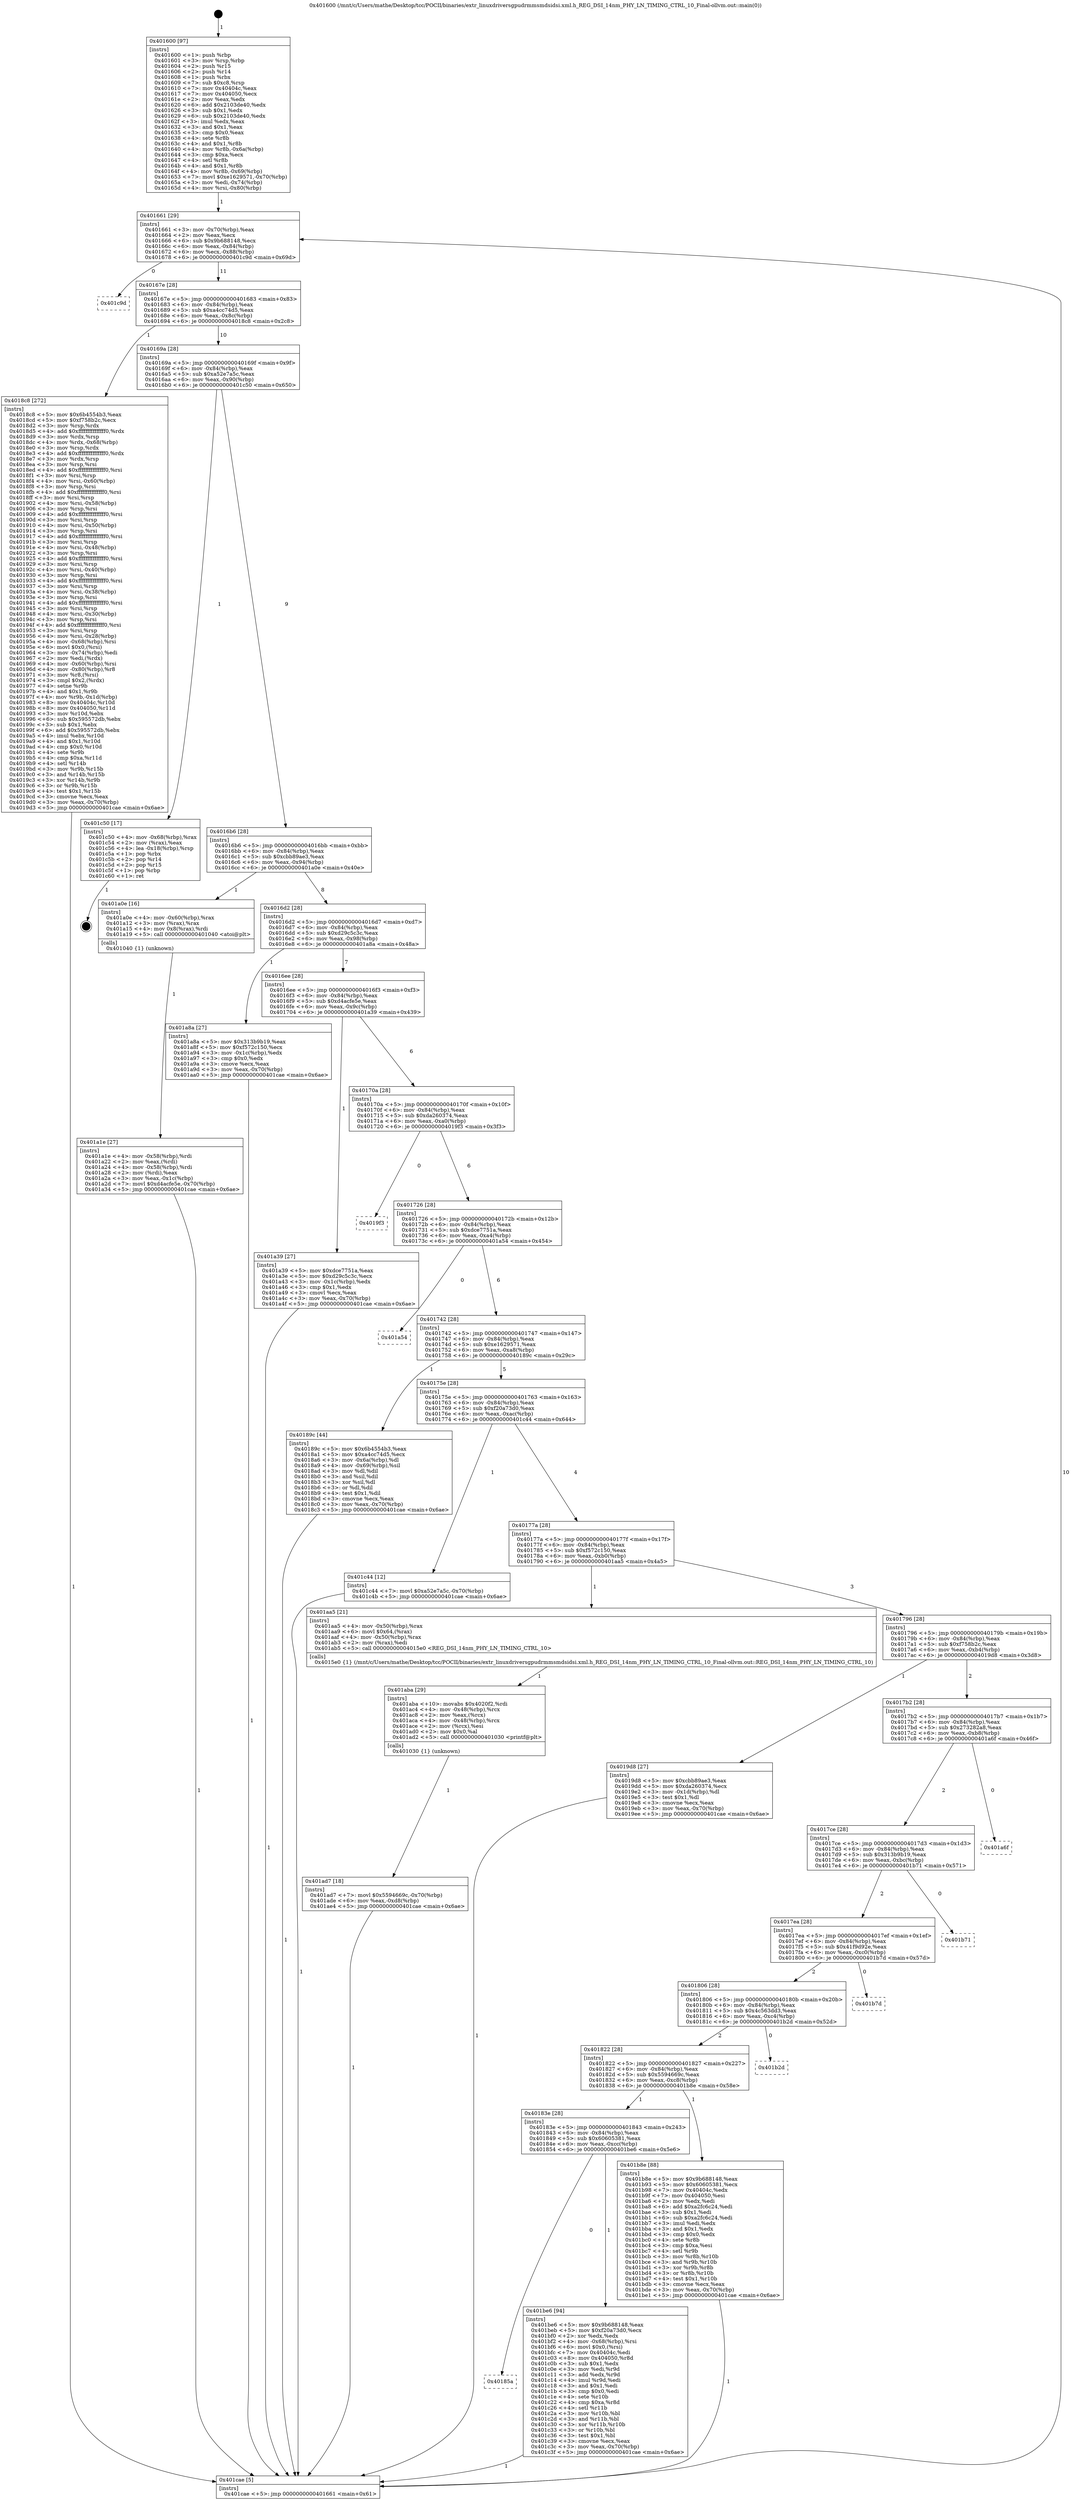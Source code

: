 digraph "0x401600" {
  label = "0x401600 (/mnt/c/Users/mathe/Desktop/tcc/POCII/binaries/extr_linuxdriversgpudrmmsmdsidsi.xml.h_REG_DSI_14nm_PHY_LN_TIMING_CTRL_10_Final-ollvm.out::main(0))"
  labelloc = "t"
  node[shape=record]

  Entry [label="",width=0.3,height=0.3,shape=circle,fillcolor=black,style=filled]
  "0x401661" [label="{
     0x401661 [29]\l
     | [instrs]\l
     &nbsp;&nbsp;0x401661 \<+3\>: mov -0x70(%rbp),%eax\l
     &nbsp;&nbsp;0x401664 \<+2\>: mov %eax,%ecx\l
     &nbsp;&nbsp;0x401666 \<+6\>: sub $0x9b688148,%ecx\l
     &nbsp;&nbsp;0x40166c \<+6\>: mov %eax,-0x84(%rbp)\l
     &nbsp;&nbsp;0x401672 \<+6\>: mov %ecx,-0x88(%rbp)\l
     &nbsp;&nbsp;0x401678 \<+6\>: je 0000000000401c9d \<main+0x69d\>\l
  }"]
  "0x401c9d" [label="{
     0x401c9d\l
  }", style=dashed]
  "0x40167e" [label="{
     0x40167e [28]\l
     | [instrs]\l
     &nbsp;&nbsp;0x40167e \<+5\>: jmp 0000000000401683 \<main+0x83\>\l
     &nbsp;&nbsp;0x401683 \<+6\>: mov -0x84(%rbp),%eax\l
     &nbsp;&nbsp;0x401689 \<+5\>: sub $0xa4cc74d5,%eax\l
     &nbsp;&nbsp;0x40168e \<+6\>: mov %eax,-0x8c(%rbp)\l
     &nbsp;&nbsp;0x401694 \<+6\>: je 00000000004018c8 \<main+0x2c8\>\l
  }"]
  Exit [label="",width=0.3,height=0.3,shape=circle,fillcolor=black,style=filled,peripheries=2]
  "0x4018c8" [label="{
     0x4018c8 [272]\l
     | [instrs]\l
     &nbsp;&nbsp;0x4018c8 \<+5\>: mov $0x6b4554b3,%eax\l
     &nbsp;&nbsp;0x4018cd \<+5\>: mov $0xf758b2c,%ecx\l
     &nbsp;&nbsp;0x4018d2 \<+3\>: mov %rsp,%rdx\l
     &nbsp;&nbsp;0x4018d5 \<+4\>: add $0xfffffffffffffff0,%rdx\l
     &nbsp;&nbsp;0x4018d9 \<+3\>: mov %rdx,%rsp\l
     &nbsp;&nbsp;0x4018dc \<+4\>: mov %rdx,-0x68(%rbp)\l
     &nbsp;&nbsp;0x4018e0 \<+3\>: mov %rsp,%rdx\l
     &nbsp;&nbsp;0x4018e3 \<+4\>: add $0xfffffffffffffff0,%rdx\l
     &nbsp;&nbsp;0x4018e7 \<+3\>: mov %rdx,%rsp\l
     &nbsp;&nbsp;0x4018ea \<+3\>: mov %rsp,%rsi\l
     &nbsp;&nbsp;0x4018ed \<+4\>: add $0xfffffffffffffff0,%rsi\l
     &nbsp;&nbsp;0x4018f1 \<+3\>: mov %rsi,%rsp\l
     &nbsp;&nbsp;0x4018f4 \<+4\>: mov %rsi,-0x60(%rbp)\l
     &nbsp;&nbsp;0x4018f8 \<+3\>: mov %rsp,%rsi\l
     &nbsp;&nbsp;0x4018fb \<+4\>: add $0xfffffffffffffff0,%rsi\l
     &nbsp;&nbsp;0x4018ff \<+3\>: mov %rsi,%rsp\l
     &nbsp;&nbsp;0x401902 \<+4\>: mov %rsi,-0x58(%rbp)\l
     &nbsp;&nbsp;0x401906 \<+3\>: mov %rsp,%rsi\l
     &nbsp;&nbsp;0x401909 \<+4\>: add $0xfffffffffffffff0,%rsi\l
     &nbsp;&nbsp;0x40190d \<+3\>: mov %rsi,%rsp\l
     &nbsp;&nbsp;0x401910 \<+4\>: mov %rsi,-0x50(%rbp)\l
     &nbsp;&nbsp;0x401914 \<+3\>: mov %rsp,%rsi\l
     &nbsp;&nbsp;0x401917 \<+4\>: add $0xfffffffffffffff0,%rsi\l
     &nbsp;&nbsp;0x40191b \<+3\>: mov %rsi,%rsp\l
     &nbsp;&nbsp;0x40191e \<+4\>: mov %rsi,-0x48(%rbp)\l
     &nbsp;&nbsp;0x401922 \<+3\>: mov %rsp,%rsi\l
     &nbsp;&nbsp;0x401925 \<+4\>: add $0xfffffffffffffff0,%rsi\l
     &nbsp;&nbsp;0x401929 \<+3\>: mov %rsi,%rsp\l
     &nbsp;&nbsp;0x40192c \<+4\>: mov %rsi,-0x40(%rbp)\l
     &nbsp;&nbsp;0x401930 \<+3\>: mov %rsp,%rsi\l
     &nbsp;&nbsp;0x401933 \<+4\>: add $0xfffffffffffffff0,%rsi\l
     &nbsp;&nbsp;0x401937 \<+3\>: mov %rsi,%rsp\l
     &nbsp;&nbsp;0x40193a \<+4\>: mov %rsi,-0x38(%rbp)\l
     &nbsp;&nbsp;0x40193e \<+3\>: mov %rsp,%rsi\l
     &nbsp;&nbsp;0x401941 \<+4\>: add $0xfffffffffffffff0,%rsi\l
     &nbsp;&nbsp;0x401945 \<+3\>: mov %rsi,%rsp\l
     &nbsp;&nbsp;0x401948 \<+4\>: mov %rsi,-0x30(%rbp)\l
     &nbsp;&nbsp;0x40194c \<+3\>: mov %rsp,%rsi\l
     &nbsp;&nbsp;0x40194f \<+4\>: add $0xfffffffffffffff0,%rsi\l
     &nbsp;&nbsp;0x401953 \<+3\>: mov %rsi,%rsp\l
     &nbsp;&nbsp;0x401956 \<+4\>: mov %rsi,-0x28(%rbp)\l
     &nbsp;&nbsp;0x40195a \<+4\>: mov -0x68(%rbp),%rsi\l
     &nbsp;&nbsp;0x40195e \<+6\>: movl $0x0,(%rsi)\l
     &nbsp;&nbsp;0x401964 \<+3\>: mov -0x74(%rbp),%edi\l
     &nbsp;&nbsp;0x401967 \<+2\>: mov %edi,(%rdx)\l
     &nbsp;&nbsp;0x401969 \<+4\>: mov -0x60(%rbp),%rsi\l
     &nbsp;&nbsp;0x40196d \<+4\>: mov -0x80(%rbp),%r8\l
     &nbsp;&nbsp;0x401971 \<+3\>: mov %r8,(%rsi)\l
     &nbsp;&nbsp;0x401974 \<+3\>: cmpl $0x2,(%rdx)\l
     &nbsp;&nbsp;0x401977 \<+4\>: setne %r9b\l
     &nbsp;&nbsp;0x40197b \<+4\>: and $0x1,%r9b\l
     &nbsp;&nbsp;0x40197f \<+4\>: mov %r9b,-0x1d(%rbp)\l
     &nbsp;&nbsp;0x401983 \<+8\>: mov 0x40404c,%r10d\l
     &nbsp;&nbsp;0x40198b \<+8\>: mov 0x404050,%r11d\l
     &nbsp;&nbsp;0x401993 \<+3\>: mov %r10d,%ebx\l
     &nbsp;&nbsp;0x401996 \<+6\>: sub $0x595572db,%ebx\l
     &nbsp;&nbsp;0x40199c \<+3\>: sub $0x1,%ebx\l
     &nbsp;&nbsp;0x40199f \<+6\>: add $0x595572db,%ebx\l
     &nbsp;&nbsp;0x4019a5 \<+4\>: imul %ebx,%r10d\l
     &nbsp;&nbsp;0x4019a9 \<+4\>: and $0x1,%r10d\l
     &nbsp;&nbsp;0x4019ad \<+4\>: cmp $0x0,%r10d\l
     &nbsp;&nbsp;0x4019b1 \<+4\>: sete %r9b\l
     &nbsp;&nbsp;0x4019b5 \<+4\>: cmp $0xa,%r11d\l
     &nbsp;&nbsp;0x4019b9 \<+4\>: setl %r14b\l
     &nbsp;&nbsp;0x4019bd \<+3\>: mov %r9b,%r15b\l
     &nbsp;&nbsp;0x4019c0 \<+3\>: and %r14b,%r15b\l
     &nbsp;&nbsp;0x4019c3 \<+3\>: xor %r14b,%r9b\l
     &nbsp;&nbsp;0x4019c6 \<+3\>: or %r9b,%r15b\l
     &nbsp;&nbsp;0x4019c9 \<+4\>: test $0x1,%r15b\l
     &nbsp;&nbsp;0x4019cd \<+3\>: cmovne %ecx,%eax\l
     &nbsp;&nbsp;0x4019d0 \<+3\>: mov %eax,-0x70(%rbp)\l
     &nbsp;&nbsp;0x4019d3 \<+5\>: jmp 0000000000401cae \<main+0x6ae\>\l
  }"]
  "0x40169a" [label="{
     0x40169a [28]\l
     | [instrs]\l
     &nbsp;&nbsp;0x40169a \<+5\>: jmp 000000000040169f \<main+0x9f\>\l
     &nbsp;&nbsp;0x40169f \<+6\>: mov -0x84(%rbp),%eax\l
     &nbsp;&nbsp;0x4016a5 \<+5\>: sub $0xa52e7a5c,%eax\l
     &nbsp;&nbsp;0x4016aa \<+6\>: mov %eax,-0x90(%rbp)\l
     &nbsp;&nbsp;0x4016b0 \<+6\>: je 0000000000401c50 \<main+0x650\>\l
  }"]
  "0x40185a" [label="{
     0x40185a\l
  }", style=dashed]
  "0x401c50" [label="{
     0x401c50 [17]\l
     | [instrs]\l
     &nbsp;&nbsp;0x401c50 \<+4\>: mov -0x68(%rbp),%rax\l
     &nbsp;&nbsp;0x401c54 \<+2\>: mov (%rax),%eax\l
     &nbsp;&nbsp;0x401c56 \<+4\>: lea -0x18(%rbp),%rsp\l
     &nbsp;&nbsp;0x401c5a \<+1\>: pop %rbx\l
     &nbsp;&nbsp;0x401c5b \<+2\>: pop %r14\l
     &nbsp;&nbsp;0x401c5d \<+2\>: pop %r15\l
     &nbsp;&nbsp;0x401c5f \<+1\>: pop %rbp\l
     &nbsp;&nbsp;0x401c60 \<+1\>: ret\l
  }"]
  "0x4016b6" [label="{
     0x4016b6 [28]\l
     | [instrs]\l
     &nbsp;&nbsp;0x4016b6 \<+5\>: jmp 00000000004016bb \<main+0xbb\>\l
     &nbsp;&nbsp;0x4016bb \<+6\>: mov -0x84(%rbp),%eax\l
     &nbsp;&nbsp;0x4016c1 \<+5\>: sub $0xcbb89ae3,%eax\l
     &nbsp;&nbsp;0x4016c6 \<+6\>: mov %eax,-0x94(%rbp)\l
     &nbsp;&nbsp;0x4016cc \<+6\>: je 0000000000401a0e \<main+0x40e\>\l
  }"]
  "0x401be6" [label="{
     0x401be6 [94]\l
     | [instrs]\l
     &nbsp;&nbsp;0x401be6 \<+5\>: mov $0x9b688148,%eax\l
     &nbsp;&nbsp;0x401beb \<+5\>: mov $0xf20a73d0,%ecx\l
     &nbsp;&nbsp;0x401bf0 \<+2\>: xor %edx,%edx\l
     &nbsp;&nbsp;0x401bf2 \<+4\>: mov -0x68(%rbp),%rsi\l
     &nbsp;&nbsp;0x401bf6 \<+6\>: movl $0x0,(%rsi)\l
     &nbsp;&nbsp;0x401bfc \<+7\>: mov 0x40404c,%edi\l
     &nbsp;&nbsp;0x401c03 \<+8\>: mov 0x404050,%r8d\l
     &nbsp;&nbsp;0x401c0b \<+3\>: sub $0x1,%edx\l
     &nbsp;&nbsp;0x401c0e \<+3\>: mov %edi,%r9d\l
     &nbsp;&nbsp;0x401c11 \<+3\>: add %edx,%r9d\l
     &nbsp;&nbsp;0x401c14 \<+4\>: imul %r9d,%edi\l
     &nbsp;&nbsp;0x401c18 \<+3\>: and $0x1,%edi\l
     &nbsp;&nbsp;0x401c1b \<+3\>: cmp $0x0,%edi\l
     &nbsp;&nbsp;0x401c1e \<+4\>: sete %r10b\l
     &nbsp;&nbsp;0x401c22 \<+4\>: cmp $0xa,%r8d\l
     &nbsp;&nbsp;0x401c26 \<+4\>: setl %r11b\l
     &nbsp;&nbsp;0x401c2a \<+3\>: mov %r10b,%bl\l
     &nbsp;&nbsp;0x401c2d \<+3\>: and %r11b,%bl\l
     &nbsp;&nbsp;0x401c30 \<+3\>: xor %r11b,%r10b\l
     &nbsp;&nbsp;0x401c33 \<+3\>: or %r10b,%bl\l
     &nbsp;&nbsp;0x401c36 \<+3\>: test $0x1,%bl\l
     &nbsp;&nbsp;0x401c39 \<+3\>: cmovne %ecx,%eax\l
     &nbsp;&nbsp;0x401c3c \<+3\>: mov %eax,-0x70(%rbp)\l
     &nbsp;&nbsp;0x401c3f \<+5\>: jmp 0000000000401cae \<main+0x6ae\>\l
  }"]
  "0x401a0e" [label="{
     0x401a0e [16]\l
     | [instrs]\l
     &nbsp;&nbsp;0x401a0e \<+4\>: mov -0x60(%rbp),%rax\l
     &nbsp;&nbsp;0x401a12 \<+3\>: mov (%rax),%rax\l
     &nbsp;&nbsp;0x401a15 \<+4\>: mov 0x8(%rax),%rdi\l
     &nbsp;&nbsp;0x401a19 \<+5\>: call 0000000000401040 \<atoi@plt\>\l
     | [calls]\l
     &nbsp;&nbsp;0x401040 \{1\} (unknown)\l
  }"]
  "0x4016d2" [label="{
     0x4016d2 [28]\l
     | [instrs]\l
     &nbsp;&nbsp;0x4016d2 \<+5\>: jmp 00000000004016d7 \<main+0xd7\>\l
     &nbsp;&nbsp;0x4016d7 \<+6\>: mov -0x84(%rbp),%eax\l
     &nbsp;&nbsp;0x4016dd \<+5\>: sub $0xd29c5c3c,%eax\l
     &nbsp;&nbsp;0x4016e2 \<+6\>: mov %eax,-0x98(%rbp)\l
     &nbsp;&nbsp;0x4016e8 \<+6\>: je 0000000000401a8a \<main+0x48a\>\l
  }"]
  "0x40183e" [label="{
     0x40183e [28]\l
     | [instrs]\l
     &nbsp;&nbsp;0x40183e \<+5\>: jmp 0000000000401843 \<main+0x243\>\l
     &nbsp;&nbsp;0x401843 \<+6\>: mov -0x84(%rbp),%eax\l
     &nbsp;&nbsp;0x401849 \<+5\>: sub $0x60605381,%eax\l
     &nbsp;&nbsp;0x40184e \<+6\>: mov %eax,-0xcc(%rbp)\l
     &nbsp;&nbsp;0x401854 \<+6\>: je 0000000000401be6 \<main+0x5e6\>\l
  }"]
  "0x401a8a" [label="{
     0x401a8a [27]\l
     | [instrs]\l
     &nbsp;&nbsp;0x401a8a \<+5\>: mov $0x313b9b19,%eax\l
     &nbsp;&nbsp;0x401a8f \<+5\>: mov $0xf572c150,%ecx\l
     &nbsp;&nbsp;0x401a94 \<+3\>: mov -0x1c(%rbp),%edx\l
     &nbsp;&nbsp;0x401a97 \<+3\>: cmp $0x0,%edx\l
     &nbsp;&nbsp;0x401a9a \<+3\>: cmove %ecx,%eax\l
     &nbsp;&nbsp;0x401a9d \<+3\>: mov %eax,-0x70(%rbp)\l
     &nbsp;&nbsp;0x401aa0 \<+5\>: jmp 0000000000401cae \<main+0x6ae\>\l
  }"]
  "0x4016ee" [label="{
     0x4016ee [28]\l
     | [instrs]\l
     &nbsp;&nbsp;0x4016ee \<+5\>: jmp 00000000004016f3 \<main+0xf3\>\l
     &nbsp;&nbsp;0x4016f3 \<+6\>: mov -0x84(%rbp),%eax\l
     &nbsp;&nbsp;0x4016f9 \<+5\>: sub $0xd4acfe5e,%eax\l
     &nbsp;&nbsp;0x4016fe \<+6\>: mov %eax,-0x9c(%rbp)\l
     &nbsp;&nbsp;0x401704 \<+6\>: je 0000000000401a39 \<main+0x439\>\l
  }"]
  "0x401b8e" [label="{
     0x401b8e [88]\l
     | [instrs]\l
     &nbsp;&nbsp;0x401b8e \<+5\>: mov $0x9b688148,%eax\l
     &nbsp;&nbsp;0x401b93 \<+5\>: mov $0x60605381,%ecx\l
     &nbsp;&nbsp;0x401b98 \<+7\>: mov 0x40404c,%edx\l
     &nbsp;&nbsp;0x401b9f \<+7\>: mov 0x404050,%esi\l
     &nbsp;&nbsp;0x401ba6 \<+2\>: mov %edx,%edi\l
     &nbsp;&nbsp;0x401ba8 \<+6\>: add $0xa2fc6c24,%edi\l
     &nbsp;&nbsp;0x401bae \<+3\>: sub $0x1,%edi\l
     &nbsp;&nbsp;0x401bb1 \<+6\>: sub $0xa2fc6c24,%edi\l
     &nbsp;&nbsp;0x401bb7 \<+3\>: imul %edi,%edx\l
     &nbsp;&nbsp;0x401bba \<+3\>: and $0x1,%edx\l
     &nbsp;&nbsp;0x401bbd \<+3\>: cmp $0x0,%edx\l
     &nbsp;&nbsp;0x401bc0 \<+4\>: sete %r8b\l
     &nbsp;&nbsp;0x401bc4 \<+3\>: cmp $0xa,%esi\l
     &nbsp;&nbsp;0x401bc7 \<+4\>: setl %r9b\l
     &nbsp;&nbsp;0x401bcb \<+3\>: mov %r8b,%r10b\l
     &nbsp;&nbsp;0x401bce \<+3\>: and %r9b,%r10b\l
     &nbsp;&nbsp;0x401bd1 \<+3\>: xor %r9b,%r8b\l
     &nbsp;&nbsp;0x401bd4 \<+3\>: or %r8b,%r10b\l
     &nbsp;&nbsp;0x401bd7 \<+4\>: test $0x1,%r10b\l
     &nbsp;&nbsp;0x401bdb \<+3\>: cmovne %ecx,%eax\l
     &nbsp;&nbsp;0x401bde \<+3\>: mov %eax,-0x70(%rbp)\l
     &nbsp;&nbsp;0x401be1 \<+5\>: jmp 0000000000401cae \<main+0x6ae\>\l
  }"]
  "0x401a39" [label="{
     0x401a39 [27]\l
     | [instrs]\l
     &nbsp;&nbsp;0x401a39 \<+5\>: mov $0xdce7751a,%eax\l
     &nbsp;&nbsp;0x401a3e \<+5\>: mov $0xd29c5c3c,%ecx\l
     &nbsp;&nbsp;0x401a43 \<+3\>: mov -0x1c(%rbp),%edx\l
     &nbsp;&nbsp;0x401a46 \<+3\>: cmp $0x1,%edx\l
     &nbsp;&nbsp;0x401a49 \<+3\>: cmovl %ecx,%eax\l
     &nbsp;&nbsp;0x401a4c \<+3\>: mov %eax,-0x70(%rbp)\l
     &nbsp;&nbsp;0x401a4f \<+5\>: jmp 0000000000401cae \<main+0x6ae\>\l
  }"]
  "0x40170a" [label="{
     0x40170a [28]\l
     | [instrs]\l
     &nbsp;&nbsp;0x40170a \<+5\>: jmp 000000000040170f \<main+0x10f\>\l
     &nbsp;&nbsp;0x40170f \<+6\>: mov -0x84(%rbp),%eax\l
     &nbsp;&nbsp;0x401715 \<+5\>: sub $0xda260374,%eax\l
     &nbsp;&nbsp;0x40171a \<+6\>: mov %eax,-0xa0(%rbp)\l
     &nbsp;&nbsp;0x401720 \<+6\>: je 00000000004019f3 \<main+0x3f3\>\l
  }"]
  "0x401822" [label="{
     0x401822 [28]\l
     | [instrs]\l
     &nbsp;&nbsp;0x401822 \<+5\>: jmp 0000000000401827 \<main+0x227\>\l
     &nbsp;&nbsp;0x401827 \<+6\>: mov -0x84(%rbp),%eax\l
     &nbsp;&nbsp;0x40182d \<+5\>: sub $0x5594669c,%eax\l
     &nbsp;&nbsp;0x401832 \<+6\>: mov %eax,-0xc8(%rbp)\l
     &nbsp;&nbsp;0x401838 \<+6\>: je 0000000000401b8e \<main+0x58e\>\l
  }"]
  "0x4019f3" [label="{
     0x4019f3\l
  }", style=dashed]
  "0x401726" [label="{
     0x401726 [28]\l
     | [instrs]\l
     &nbsp;&nbsp;0x401726 \<+5\>: jmp 000000000040172b \<main+0x12b\>\l
     &nbsp;&nbsp;0x40172b \<+6\>: mov -0x84(%rbp),%eax\l
     &nbsp;&nbsp;0x401731 \<+5\>: sub $0xdce7751a,%eax\l
     &nbsp;&nbsp;0x401736 \<+6\>: mov %eax,-0xa4(%rbp)\l
     &nbsp;&nbsp;0x40173c \<+6\>: je 0000000000401a54 \<main+0x454\>\l
  }"]
  "0x401b2d" [label="{
     0x401b2d\l
  }", style=dashed]
  "0x401a54" [label="{
     0x401a54\l
  }", style=dashed]
  "0x401742" [label="{
     0x401742 [28]\l
     | [instrs]\l
     &nbsp;&nbsp;0x401742 \<+5\>: jmp 0000000000401747 \<main+0x147\>\l
     &nbsp;&nbsp;0x401747 \<+6\>: mov -0x84(%rbp),%eax\l
     &nbsp;&nbsp;0x40174d \<+5\>: sub $0xe1629571,%eax\l
     &nbsp;&nbsp;0x401752 \<+6\>: mov %eax,-0xa8(%rbp)\l
     &nbsp;&nbsp;0x401758 \<+6\>: je 000000000040189c \<main+0x29c\>\l
  }"]
  "0x401806" [label="{
     0x401806 [28]\l
     | [instrs]\l
     &nbsp;&nbsp;0x401806 \<+5\>: jmp 000000000040180b \<main+0x20b\>\l
     &nbsp;&nbsp;0x40180b \<+6\>: mov -0x84(%rbp),%eax\l
     &nbsp;&nbsp;0x401811 \<+5\>: sub $0x4c563dd3,%eax\l
     &nbsp;&nbsp;0x401816 \<+6\>: mov %eax,-0xc4(%rbp)\l
     &nbsp;&nbsp;0x40181c \<+6\>: je 0000000000401b2d \<main+0x52d\>\l
  }"]
  "0x40189c" [label="{
     0x40189c [44]\l
     | [instrs]\l
     &nbsp;&nbsp;0x40189c \<+5\>: mov $0x6b4554b3,%eax\l
     &nbsp;&nbsp;0x4018a1 \<+5\>: mov $0xa4cc74d5,%ecx\l
     &nbsp;&nbsp;0x4018a6 \<+3\>: mov -0x6a(%rbp),%dl\l
     &nbsp;&nbsp;0x4018a9 \<+4\>: mov -0x69(%rbp),%sil\l
     &nbsp;&nbsp;0x4018ad \<+3\>: mov %dl,%dil\l
     &nbsp;&nbsp;0x4018b0 \<+3\>: and %sil,%dil\l
     &nbsp;&nbsp;0x4018b3 \<+3\>: xor %sil,%dl\l
     &nbsp;&nbsp;0x4018b6 \<+3\>: or %dl,%dil\l
     &nbsp;&nbsp;0x4018b9 \<+4\>: test $0x1,%dil\l
     &nbsp;&nbsp;0x4018bd \<+3\>: cmovne %ecx,%eax\l
     &nbsp;&nbsp;0x4018c0 \<+3\>: mov %eax,-0x70(%rbp)\l
     &nbsp;&nbsp;0x4018c3 \<+5\>: jmp 0000000000401cae \<main+0x6ae\>\l
  }"]
  "0x40175e" [label="{
     0x40175e [28]\l
     | [instrs]\l
     &nbsp;&nbsp;0x40175e \<+5\>: jmp 0000000000401763 \<main+0x163\>\l
     &nbsp;&nbsp;0x401763 \<+6\>: mov -0x84(%rbp),%eax\l
     &nbsp;&nbsp;0x401769 \<+5\>: sub $0xf20a73d0,%eax\l
     &nbsp;&nbsp;0x40176e \<+6\>: mov %eax,-0xac(%rbp)\l
     &nbsp;&nbsp;0x401774 \<+6\>: je 0000000000401c44 \<main+0x644\>\l
  }"]
  "0x401cae" [label="{
     0x401cae [5]\l
     | [instrs]\l
     &nbsp;&nbsp;0x401cae \<+5\>: jmp 0000000000401661 \<main+0x61\>\l
  }"]
  "0x401600" [label="{
     0x401600 [97]\l
     | [instrs]\l
     &nbsp;&nbsp;0x401600 \<+1\>: push %rbp\l
     &nbsp;&nbsp;0x401601 \<+3\>: mov %rsp,%rbp\l
     &nbsp;&nbsp;0x401604 \<+2\>: push %r15\l
     &nbsp;&nbsp;0x401606 \<+2\>: push %r14\l
     &nbsp;&nbsp;0x401608 \<+1\>: push %rbx\l
     &nbsp;&nbsp;0x401609 \<+7\>: sub $0xc8,%rsp\l
     &nbsp;&nbsp;0x401610 \<+7\>: mov 0x40404c,%eax\l
     &nbsp;&nbsp;0x401617 \<+7\>: mov 0x404050,%ecx\l
     &nbsp;&nbsp;0x40161e \<+2\>: mov %eax,%edx\l
     &nbsp;&nbsp;0x401620 \<+6\>: add $0x2103de40,%edx\l
     &nbsp;&nbsp;0x401626 \<+3\>: sub $0x1,%edx\l
     &nbsp;&nbsp;0x401629 \<+6\>: sub $0x2103de40,%edx\l
     &nbsp;&nbsp;0x40162f \<+3\>: imul %edx,%eax\l
     &nbsp;&nbsp;0x401632 \<+3\>: and $0x1,%eax\l
     &nbsp;&nbsp;0x401635 \<+3\>: cmp $0x0,%eax\l
     &nbsp;&nbsp;0x401638 \<+4\>: sete %r8b\l
     &nbsp;&nbsp;0x40163c \<+4\>: and $0x1,%r8b\l
     &nbsp;&nbsp;0x401640 \<+4\>: mov %r8b,-0x6a(%rbp)\l
     &nbsp;&nbsp;0x401644 \<+3\>: cmp $0xa,%ecx\l
     &nbsp;&nbsp;0x401647 \<+4\>: setl %r8b\l
     &nbsp;&nbsp;0x40164b \<+4\>: and $0x1,%r8b\l
     &nbsp;&nbsp;0x40164f \<+4\>: mov %r8b,-0x69(%rbp)\l
     &nbsp;&nbsp;0x401653 \<+7\>: movl $0xe1629571,-0x70(%rbp)\l
     &nbsp;&nbsp;0x40165a \<+3\>: mov %edi,-0x74(%rbp)\l
     &nbsp;&nbsp;0x40165d \<+4\>: mov %rsi,-0x80(%rbp)\l
  }"]
  "0x401b7d" [label="{
     0x401b7d\l
  }", style=dashed]
  "0x4017ea" [label="{
     0x4017ea [28]\l
     | [instrs]\l
     &nbsp;&nbsp;0x4017ea \<+5\>: jmp 00000000004017ef \<main+0x1ef\>\l
     &nbsp;&nbsp;0x4017ef \<+6\>: mov -0x84(%rbp),%eax\l
     &nbsp;&nbsp;0x4017f5 \<+5\>: sub $0x41f9d92e,%eax\l
     &nbsp;&nbsp;0x4017fa \<+6\>: mov %eax,-0xc0(%rbp)\l
     &nbsp;&nbsp;0x401800 \<+6\>: je 0000000000401b7d \<main+0x57d\>\l
  }"]
  "0x401c44" [label="{
     0x401c44 [12]\l
     | [instrs]\l
     &nbsp;&nbsp;0x401c44 \<+7\>: movl $0xa52e7a5c,-0x70(%rbp)\l
     &nbsp;&nbsp;0x401c4b \<+5\>: jmp 0000000000401cae \<main+0x6ae\>\l
  }"]
  "0x40177a" [label="{
     0x40177a [28]\l
     | [instrs]\l
     &nbsp;&nbsp;0x40177a \<+5\>: jmp 000000000040177f \<main+0x17f\>\l
     &nbsp;&nbsp;0x40177f \<+6\>: mov -0x84(%rbp),%eax\l
     &nbsp;&nbsp;0x401785 \<+5\>: sub $0xf572c150,%eax\l
     &nbsp;&nbsp;0x40178a \<+6\>: mov %eax,-0xb0(%rbp)\l
     &nbsp;&nbsp;0x401790 \<+6\>: je 0000000000401aa5 \<main+0x4a5\>\l
  }"]
  "0x401b71" [label="{
     0x401b71\l
  }", style=dashed]
  "0x401aa5" [label="{
     0x401aa5 [21]\l
     | [instrs]\l
     &nbsp;&nbsp;0x401aa5 \<+4\>: mov -0x50(%rbp),%rax\l
     &nbsp;&nbsp;0x401aa9 \<+6\>: movl $0x64,(%rax)\l
     &nbsp;&nbsp;0x401aaf \<+4\>: mov -0x50(%rbp),%rax\l
     &nbsp;&nbsp;0x401ab3 \<+2\>: mov (%rax),%edi\l
     &nbsp;&nbsp;0x401ab5 \<+5\>: call 00000000004015e0 \<REG_DSI_14nm_PHY_LN_TIMING_CTRL_10\>\l
     | [calls]\l
     &nbsp;&nbsp;0x4015e0 \{1\} (/mnt/c/Users/mathe/Desktop/tcc/POCII/binaries/extr_linuxdriversgpudrmmsmdsidsi.xml.h_REG_DSI_14nm_PHY_LN_TIMING_CTRL_10_Final-ollvm.out::REG_DSI_14nm_PHY_LN_TIMING_CTRL_10)\l
  }"]
  "0x401796" [label="{
     0x401796 [28]\l
     | [instrs]\l
     &nbsp;&nbsp;0x401796 \<+5\>: jmp 000000000040179b \<main+0x19b\>\l
     &nbsp;&nbsp;0x40179b \<+6\>: mov -0x84(%rbp),%eax\l
     &nbsp;&nbsp;0x4017a1 \<+5\>: sub $0xf758b2c,%eax\l
     &nbsp;&nbsp;0x4017a6 \<+6\>: mov %eax,-0xb4(%rbp)\l
     &nbsp;&nbsp;0x4017ac \<+6\>: je 00000000004019d8 \<main+0x3d8\>\l
  }"]
  "0x4017ce" [label="{
     0x4017ce [28]\l
     | [instrs]\l
     &nbsp;&nbsp;0x4017ce \<+5\>: jmp 00000000004017d3 \<main+0x1d3\>\l
     &nbsp;&nbsp;0x4017d3 \<+6\>: mov -0x84(%rbp),%eax\l
     &nbsp;&nbsp;0x4017d9 \<+5\>: sub $0x313b9b19,%eax\l
     &nbsp;&nbsp;0x4017de \<+6\>: mov %eax,-0xbc(%rbp)\l
     &nbsp;&nbsp;0x4017e4 \<+6\>: je 0000000000401b71 \<main+0x571\>\l
  }"]
  "0x4019d8" [label="{
     0x4019d8 [27]\l
     | [instrs]\l
     &nbsp;&nbsp;0x4019d8 \<+5\>: mov $0xcbb89ae3,%eax\l
     &nbsp;&nbsp;0x4019dd \<+5\>: mov $0xda260374,%ecx\l
     &nbsp;&nbsp;0x4019e2 \<+3\>: mov -0x1d(%rbp),%dl\l
     &nbsp;&nbsp;0x4019e5 \<+3\>: test $0x1,%dl\l
     &nbsp;&nbsp;0x4019e8 \<+3\>: cmovne %ecx,%eax\l
     &nbsp;&nbsp;0x4019eb \<+3\>: mov %eax,-0x70(%rbp)\l
     &nbsp;&nbsp;0x4019ee \<+5\>: jmp 0000000000401cae \<main+0x6ae\>\l
  }"]
  "0x4017b2" [label="{
     0x4017b2 [28]\l
     | [instrs]\l
     &nbsp;&nbsp;0x4017b2 \<+5\>: jmp 00000000004017b7 \<main+0x1b7\>\l
     &nbsp;&nbsp;0x4017b7 \<+6\>: mov -0x84(%rbp),%eax\l
     &nbsp;&nbsp;0x4017bd \<+5\>: sub $0x273282a8,%eax\l
     &nbsp;&nbsp;0x4017c2 \<+6\>: mov %eax,-0xb8(%rbp)\l
     &nbsp;&nbsp;0x4017c8 \<+6\>: je 0000000000401a6f \<main+0x46f\>\l
  }"]
  "0x401a1e" [label="{
     0x401a1e [27]\l
     | [instrs]\l
     &nbsp;&nbsp;0x401a1e \<+4\>: mov -0x58(%rbp),%rdi\l
     &nbsp;&nbsp;0x401a22 \<+2\>: mov %eax,(%rdi)\l
     &nbsp;&nbsp;0x401a24 \<+4\>: mov -0x58(%rbp),%rdi\l
     &nbsp;&nbsp;0x401a28 \<+2\>: mov (%rdi),%eax\l
     &nbsp;&nbsp;0x401a2a \<+3\>: mov %eax,-0x1c(%rbp)\l
     &nbsp;&nbsp;0x401a2d \<+7\>: movl $0xd4acfe5e,-0x70(%rbp)\l
     &nbsp;&nbsp;0x401a34 \<+5\>: jmp 0000000000401cae \<main+0x6ae\>\l
  }"]
  "0x401aba" [label="{
     0x401aba [29]\l
     | [instrs]\l
     &nbsp;&nbsp;0x401aba \<+10\>: movabs $0x4020f2,%rdi\l
     &nbsp;&nbsp;0x401ac4 \<+4\>: mov -0x48(%rbp),%rcx\l
     &nbsp;&nbsp;0x401ac8 \<+2\>: mov %eax,(%rcx)\l
     &nbsp;&nbsp;0x401aca \<+4\>: mov -0x48(%rbp),%rcx\l
     &nbsp;&nbsp;0x401ace \<+2\>: mov (%rcx),%esi\l
     &nbsp;&nbsp;0x401ad0 \<+2\>: mov $0x0,%al\l
     &nbsp;&nbsp;0x401ad2 \<+5\>: call 0000000000401030 \<printf@plt\>\l
     | [calls]\l
     &nbsp;&nbsp;0x401030 \{1\} (unknown)\l
  }"]
  "0x401ad7" [label="{
     0x401ad7 [18]\l
     | [instrs]\l
     &nbsp;&nbsp;0x401ad7 \<+7\>: movl $0x5594669c,-0x70(%rbp)\l
     &nbsp;&nbsp;0x401ade \<+6\>: mov %eax,-0xd8(%rbp)\l
     &nbsp;&nbsp;0x401ae4 \<+5\>: jmp 0000000000401cae \<main+0x6ae\>\l
  }"]
  "0x401a6f" [label="{
     0x401a6f\l
  }", style=dashed]
  Entry -> "0x401600" [label=" 1"]
  "0x401661" -> "0x401c9d" [label=" 0"]
  "0x401661" -> "0x40167e" [label=" 11"]
  "0x401c50" -> Exit [label=" 1"]
  "0x40167e" -> "0x4018c8" [label=" 1"]
  "0x40167e" -> "0x40169a" [label=" 10"]
  "0x401c44" -> "0x401cae" [label=" 1"]
  "0x40169a" -> "0x401c50" [label=" 1"]
  "0x40169a" -> "0x4016b6" [label=" 9"]
  "0x401be6" -> "0x401cae" [label=" 1"]
  "0x4016b6" -> "0x401a0e" [label=" 1"]
  "0x4016b6" -> "0x4016d2" [label=" 8"]
  "0x40183e" -> "0x40185a" [label=" 0"]
  "0x4016d2" -> "0x401a8a" [label=" 1"]
  "0x4016d2" -> "0x4016ee" [label=" 7"]
  "0x40183e" -> "0x401be6" [label=" 1"]
  "0x4016ee" -> "0x401a39" [label=" 1"]
  "0x4016ee" -> "0x40170a" [label=" 6"]
  "0x401b8e" -> "0x401cae" [label=" 1"]
  "0x40170a" -> "0x4019f3" [label=" 0"]
  "0x40170a" -> "0x401726" [label=" 6"]
  "0x401822" -> "0x401b8e" [label=" 1"]
  "0x401726" -> "0x401a54" [label=" 0"]
  "0x401726" -> "0x401742" [label=" 6"]
  "0x401822" -> "0x40183e" [label=" 1"]
  "0x401742" -> "0x40189c" [label=" 1"]
  "0x401742" -> "0x40175e" [label=" 5"]
  "0x40189c" -> "0x401cae" [label=" 1"]
  "0x401600" -> "0x401661" [label=" 1"]
  "0x401cae" -> "0x401661" [label=" 10"]
  "0x401806" -> "0x401b2d" [label=" 0"]
  "0x4018c8" -> "0x401cae" [label=" 1"]
  "0x401806" -> "0x401822" [label=" 2"]
  "0x40175e" -> "0x401c44" [label=" 1"]
  "0x40175e" -> "0x40177a" [label=" 4"]
  "0x4017ea" -> "0x401b7d" [label=" 0"]
  "0x40177a" -> "0x401aa5" [label=" 1"]
  "0x40177a" -> "0x401796" [label=" 3"]
  "0x4017ea" -> "0x401806" [label=" 2"]
  "0x401796" -> "0x4019d8" [label=" 1"]
  "0x401796" -> "0x4017b2" [label=" 2"]
  "0x4019d8" -> "0x401cae" [label=" 1"]
  "0x401a0e" -> "0x401a1e" [label=" 1"]
  "0x401a1e" -> "0x401cae" [label=" 1"]
  "0x401a39" -> "0x401cae" [label=" 1"]
  "0x401a8a" -> "0x401cae" [label=" 1"]
  "0x401aa5" -> "0x401aba" [label=" 1"]
  "0x401aba" -> "0x401ad7" [label=" 1"]
  "0x401ad7" -> "0x401cae" [label=" 1"]
  "0x4017ce" -> "0x401b71" [label=" 0"]
  "0x4017b2" -> "0x401a6f" [label=" 0"]
  "0x4017b2" -> "0x4017ce" [label=" 2"]
  "0x4017ce" -> "0x4017ea" [label=" 2"]
}
